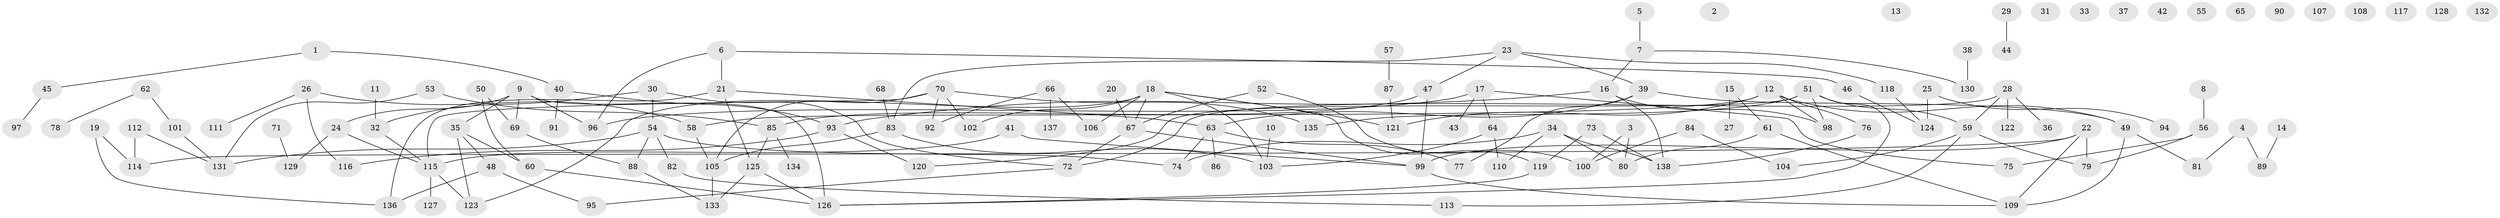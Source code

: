// coarse degree distribution, {3: 0.1956521739130435, 0: 0.16304347826086957, 2: 0.16304347826086957, 1: 0.20652173913043478, 6: 0.06521739130434782, 7: 0.010869565217391304, 5: 0.08695652173913043, 4: 0.07608695652173914, 8: 0.03260869565217391}
// Generated by graph-tools (version 1.1) at 2025/41/03/06/25 10:41:21]
// undirected, 138 vertices, 166 edges
graph export_dot {
graph [start="1"]
  node [color=gray90,style=filled];
  1;
  2;
  3;
  4;
  5;
  6;
  7;
  8;
  9;
  10;
  11;
  12;
  13;
  14;
  15;
  16;
  17;
  18;
  19;
  20;
  21;
  22;
  23;
  24;
  25;
  26;
  27;
  28;
  29;
  30;
  31;
  32;
  33;
  34;
  35;
  36;
  37;
  38;
  39;
  40;
  41;
  42;
  43;
  44;
  45;
  46;
  47;
  48;
  49;
  50;
  51;
  52;
  53;
  54;
  55;
  56;
  57;
  58;
  59;
  60;
  61;
  62;
  63;
  64;
  65;
  66;
  67;
  68;
  69;
  70;
  71;
  72;
  73;
  74;
  75;
  76;
  77;
  78;
  79;
  80;
  81;
  82;
  83;
  84;
  85;
  86;
  87;
  88;
  89;
  90;
  91;
  92;
  93;
  94;
  95;
  96;
  97;
  98;
  99;
  100;
  101;
  102;
  103;
  104;
  105;
  106;
  107;
  108;
  109;
  110;
  111;
  112;
  113;
  114;
  115;
  116;
  117;
  118;
  119;
  120;
  121;
  122;
  123;
  124;
  125;
  126;
  127;
  128;
  129;
  130;
  131;
  132;
  133;
  134;
  135;
  136;
  137;
  138;
  1 -- 40;
  1 -- 45;
  3 -- 80;
  3 -- 100;
  4 -- 81;
  4 -- 89;
  5 -- 7;
  6 -- 21;
  6 -- 46;
  6 -- 96;
  7 -- 16;
  7 -- 130;
  8 -- 56;
  9 -- 24;
  9 -- 35;
  9 -- 69;
  9 -- 96;
  9 -- 126;
  10 -- 103;
  11 -- 32;
  12 -- 49;
  12 -- 58;
  12 -- 76;
  12 -- 98;
  12 -- 121;
  14 -- 89;
  15 -- 27;
  15 -- 61;
  16 -- 93;
  16 -- 98;
  16 -- 138;
  17 -- 43;
  17 -- 64;
  17 -- 75;
  17 -- 96;
  18 -- 67;
  18 -- 102;
  18 -- 103;
  18 -- 106;
  18 -- 119;
  18 -- 121;
  18 -- 123;
  19 -- 114;
  19 -- 136;
  20 -- 67;
  21 -- 63;
  21 -- 125;
  21 -- 136;
  22 -- 79;
  22 -- 99;
  22 -- 109;
  22 -- 114;
  23 -- 39;
  23 -- 47;
  23 -- 83;
  23 -- 118;
  24 -- 115;
  24 -- 129;
  25 -- 94;
  25 -- 124;
  26 -- 58;
  26 -- 111;
  26 -- 116;
  28 -- 36;
  28 -- 59;
  28 -- 72;
  28 -- 122;
  29 -- 44;
  30 -- 32;
  30 -- 54;
  30 -- 72;
  32 -- 115;
  34 -- 74;
  34 -- 80;
  34 -- 110;
  34 -- 138;
  35 -- 48;
  35 -- 60;
  35 -- 123;
  38 -- 130;
  39 -- 49;
  39 -- 63;
  39 -- 77;
  40 -- 91;
  40 -- 93;
  41 -- 99;
  41 -- 115;
  45 -- 97;
  46 -- 124;
  47 -- 85;
  47 -- 99;
  48 -- 95;
  48 -- 136;
  49 -- 81;
  49 -- 109;
  50 -- 60;
  50 -- 69;
  51 -- 59;
  51 -- 98;
  51 -- 120;
  51 -- 126;
  51 -- 135;
  52 -- 67;
  52 -- 100;
  53 -- 85;
  53 -- 131;
  54 -- 74;
  54 -- 82;
  54 -- 88;
  54 -- 131;
  56 -- 75;
  56 -- 79;
  57 -- 87;
  58 -- 105;
  59 -- 79;
  59 -- 104;
  59 -- 113;
  60 -- 126;
  61 -- 80;
  61 -- 109;
  62 -- 78;
  62 -- 101;
  63 -- 74;
  63 -- 77;
  63 -- 86;
  64 -- 103;
  64 -- 110;
  66 -- 92;
  66 -- 106;
  66 -- 137;
  67 -- 72;
  67 -- 99;
  68 -- 83;
  69 -- 88;
  70 -- 92;
  70 -- 102;
  70 -- 105;
  70 -- 115;
  70 -- 135;
  71 -- 129;
  72 -- 95;
  73 -- 119;
  73 -- 138;
  76 -- 138;
  82 -- 113;
  83 -- 103;
  83 -- 105;
  84 -- 100;
  84 -- 104;
  85 -- 125;
  85 -- 134;
  87 -- 121;
  88 -- 133;
  93 -- 116;
  93 -- 120;
  99 -- 109;
  101 -- 131;
  105 -- 133;
  112 -- 114;
  112 -- 131;
  115 -- 123;
  115 -- 127;
  118 -- 124;
  119 -- 126;
  125 -- 126;
  125 -- 133;
}
